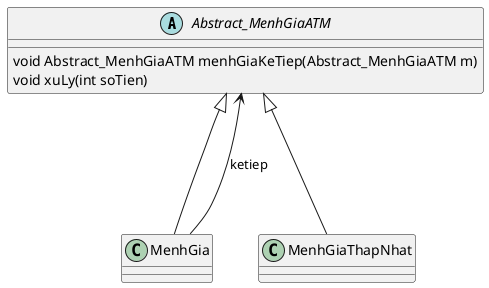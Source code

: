 @startuml
'https://plantuml.com/class-diagram

abstract Abstract_MenhGiaATM {
    void Abstract_MenhGiaATM menhGiaKeTiep(Abstract_MenhGiaATM m)
    void xuLy(int soTien)
}

Abstract_MenhGiaATM <|--- MenhGia
Abstract_MenhGiaATM <|--- MenhGiaThapNhat
MenhGia ---> Abstract_MenhGiaATM:ketiep


@enduml